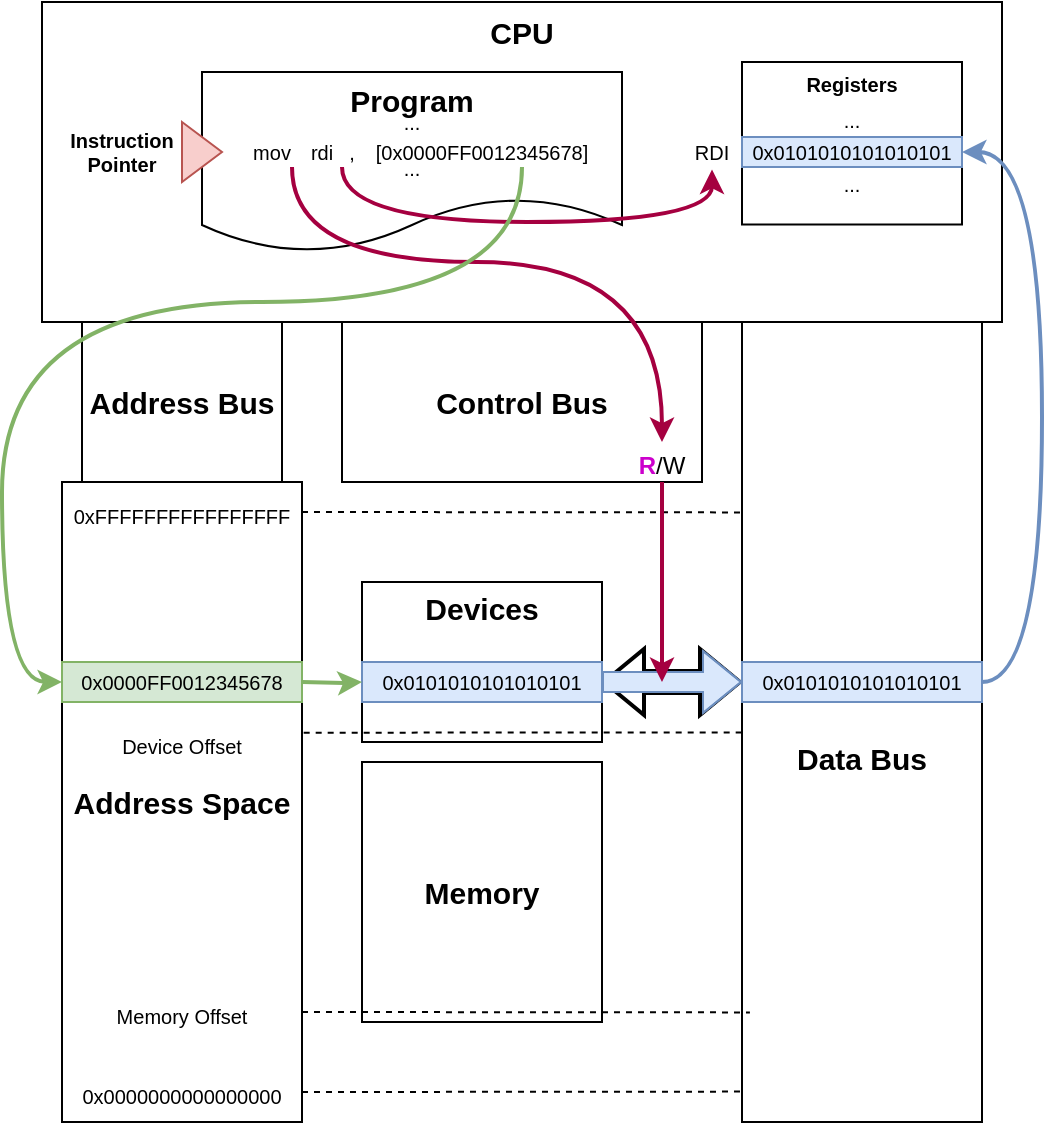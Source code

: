 <mxfile version="20.2.5" type="github" pages="2">
  <diagram id="SUQzB8CY0PMMggJ1cQwr" name="MMIO">
    <mxGraphModel dx="1422" dy="793" grid="1" gridSize="10" guides="1" tooltips="1" connect="1" arrows="1" fold="1" page="1" pageScale="1" pageWidth="600" pageHeight="600" math="0" shadow="0">
      <root>
        <mxCell id="0" />
        <mxCell id="1" parent="0" />
        <mxCell id="ehpHeKncarSCcUuaF5w1-1" value="&lt;div&gt;&lt;font style=&quot;font-size: 15px;&quot;&gt;CPU&lt;br&gt;&lt;/font&gt;&lt;/div&gt;&lt;div&gt;&lt;br&gt;&lt;/div&gt;&lt;div&gt;&lt;br&gt;&lt;/div&gt;&lt;div&gt;&lt;br&gt;&lt;/div&gt;&lt;div&gt;&lt;br&gt;&lt;/div&gt;&lt;div&gt;&lt;br&gt;&lt;font style=&quot;font-size: 15px;&quot;&gt;&lt;/font&gt;&lt;/div&gt;&lt;div&gt;&lt;br&gt;&lt;/div&gt;&lt;div&gt;&lt;br&gt;&lt;/div&gt;&lt;div&gt;&lt;br&gt;&lt;/div&gt;&lt;div&gt;&lt;br&gt;&lt;/div&gt;" style="rounded=0;whiteSpace=wrap;html=1;fontStyle=1" vertex="1" parent="1">
          <mxGeometry x="60" y="20" width="480" height="160" as="geometry" />
        </mxCell>
        <mxCell id="ehpHeKncarSCcUuaF5w1-2" value="&lt;b&gt;Address Space&lt;/b&gt;" style="rounded=0;whiteSpace=wrap;html=1;fontSize=15;" vertex="1" parent="1">
          <mxGeometry x="70" y="260" width="120" height="320" as="geometry" />
        </mxCell>
        <mxCell id="ehpHeKncarSCcUuaF5w1-3" value="&lt;b&gt;Memory&lt;/b&gt;" style="rounded=0;whiteSpace=wrap;html=1;fontSize=15;" vertex="1" parent="1">
          <mxGeometry x="220" y="400" width="120" height="130" as="geometry" />
        </mxCell>
        <mxCell id="ehpHeKncarSCcUuaF5w1-56" style="edgeStyle=orthogonalEdgeStyle;rounded=0;orthogonalLoop=1;jettySize=auto;html=1;entryX=1;entryY=0.5;entryDx=0;entryDy=0;fontSize=10;fontColor=#3399FF;strokeWidth=2;fillColor=#dae8fc;strokeColor=#6c8ebf;curved=1;exitX=1;exitY=0.5;exitDx=0;exitDy=0;" edge="1" parent="1" source="ehpHeKncarSCcUuaF5w1-61" target="ehpHeKncarSCcUuaF5w1-47">
          <mxGeometry relative="1" as="geometry">
            <Array as="points">
              <mxPoint x="560" y="360" />
              <mxPoint x="560" y="95" />
            </Array>
          </mxGeometry>
        </mxCell>
        <mxCell id="ehpHeKncarSCcUuaF5w1-5" value="&lt;div&gt;&lt;br&gt;&lt;/div&gt;&lt;div&gt;&lt;br&gt;&lt;/div&gt;&lt;div&gt;&lt;b&gt;Data Bus&lt;br&gt;&lt;/b&gt;&lt;/div&gt;" style="rounded=0;whiteSpace=wrap;html=1;fontSize=15;" vertex="1" parent="1">
          <mxGeometry x="410" y="180" width="120" height="400" as="geometry" />
        </mxCell>
        <mxCell id="ehpHeKncarSCcUuaF5w1-6" value="&lt;b&gt;Address Bus&lt;/b&gt;" style="rounded=0;whiteSpace=wrap;html=1;fontSize=15;" vertex="1" parent="1">
          <mxGeometry x="80" y="180" width="100" height="80" as="geometry" />
        </mxCell>
        <mxCell id="ehpHeKncarSCcUuaF5w1-7" value="&lt;div&gt;&lt;b&gt;Devices&lt;br&gt;&lt;/b&gt;&lt;/div&gt;&lt;div&gt;&lt;br&gt;&lt;b&gt;&lt;/b&gt;&lt;/div&gt;&lt;div&gt;&lt;br&gt;&lt;/div&gt;&lt;div&gt;&lt;br&gt;&lt;/div&gt;" style="rounded=0;whiteSpace=wrap;html=1;fontSize=15;" vertex="1" parent="1">
          <mxGeometry x="220" y="310" width="120" height="80" as="geometry" />
        </mxCell>
        <mxCell id="ehpHeKncarSCcUuaF5w1-9" value="&lt;font style=&quot;font-size: 10px;&quot;&gt;0x0000000000000000&lt;/font&gt;" style="text;html=1;strokeColor=none;fillColor=none;align=center;verticalAlign=middle;whiteSpace=wrap;rounded=0;fontSize=15;" vertex="1" parent="1">
          <mxGeometry x="70" y="550" width="120" height="30" as="geometry" />
        </mxCell>
        <mxCell id="ehpHeKncarSCcUuaF5w1-11" value="&lt;font style=&quot;font-size: 10px;&quot;&gt;0xFFFFFFFFFFFFFFFF&lt;/font&gt;" style="text;html=1;strokeColor=none;fillColor=none;align=center;verticalAlign=middle;whiteSpace=wrap;rounded=0;fontSize=15;" vertex="1" parent="1">
          <mxGeometry x="70" y="260" width="120" height="30" as="geometry" />
        </mxCell>
        <mxCell id="ehpHeKncarSCcUuaF5w1-13" value="&lt;font style=&quot;font-size: 10px;&quot;&gt;Memory Offset&lt;/font&gt;" style="text;html=1;strokeColor=none;fillColor=none;align=center;verticalAlign=middle;whiteSpace=wrap;rounded=0;fontSize=15;" vertex="1" parent="1">
          <mxGeometry x="70" y="510" width="120" height="30" as="geometry" />
        </mxCell>
        <mxCell id="ehpHeKncarSCcUuaF5w1-14" value="" style="endArrow=none;dashed=1;html=1;rounded=0;fontSize=10;exitX=1;exitY=0.5;exitDx=0;exitDy=0;entryX=0;entryY=0.238;entryDx=0;entryDy=0;entryPerimeter=0;" edge="1" parent="1" source="ehpHeKncarSCcUuaF5w1-11" target="ehpHeKncarSCcUuaF5w1-5">
          <mxGeometry width="50" height="50" relative="1" as="geometry">
            <mxPoint x="320" y="430" as="sourcePoint" />
            <mxPoint x="370" y="380" as="targetPoint" />
          </mxGeometry>
        </mxCell>
        <mxCell id="ehpHeKncarSCcUuaF5w1-15" value="" style="endArrow=none;dashed=1;html=1;rounded=0;fontSize=10;exitX=1;exitY=0.5;exitDx=0;exitDy=0;entryX=0.011;entryY=0.962;entryDx=0;entryDy=0;entryPerimeter=0;" edge="1" parent="1" source="ehpHeKncarSCcUuaF5w1-9" target="ehpHeKncarSCcUuaF5w1-5">
          <mxGeometry width="50" height="50" relative="1" as="geometry">
            <mxPoint x="320" y="430" as="sourcePoint" />
            <mxPoint x="370" y="380" as="targetPoint" />
          </mxGeometry>
        </mxCell>
        <mxCell id="ehpHeKncarSCcUuaF5w1-16" value="" style="endArrow=none;dashed=1;html=1;rounded=0;fontSize=10;exitX=1;exitY=0.5;exitDx=0;exitDy=0;entryX=0.033;entryY=0.863;entryDx=0;entryDy=0;entryPerimeter=0;" edge="1" parent="1" source="ehpHeKncarSCcUuaF5w1-13" target="ehpHeKncarSCcUuaF5w1-5">
          <mxGeometry width="50" height="50" relative="1" as="geometry">
            <mxPoint x="320" y="430" as="sourcePoint" />
            <mxPoint x="370" y="380" as="targetPoint" />
          </mxGeometry>
        </mxCell>
        <mxCell id="ehpHeKncarSCcUuaF5w1-17" value="&lt;font style=&quot;font-size: 10px;&quot;&gt;Device Offset&lt;/font&gt;" style="text;html=1;strokeColor=none;fillColor=none;align=center;verticalAlign=middle;whiteSpace=wrap;rounded=0;fontSize=15;" vertex="1" parent="1">
          <mxGeometry x="70" y="375" width="120" height="30" as="geometry" />
        </mxCell>
        <mxCell id="ehpHeKncarSCcUuaF5w1-18" value="" style="endArrow=none;dashed=1;html=1;rounded=0;fontSize=10;exitX=1.007;exitY=0.345;exitDx=0;exitDy=0;exitPerimeter=0;entryX=-0.003;entryY=0.513;entryDx=0;entryDy=0;entryPerimeter=0;" edge="1" parent="1" source="ehpHeKncarSCcUuaF5w1-17" target="ehpHeKncarSCcUuaF5w1-5">
          <mxGeometry width="50" height="50" relative="1" as="geometry">
            <mxPoint x="190" y="535" as="sourcePoint" />
            <mxPoint x="421.32" y="535.2" as="targetPoint" />
          </mxGeometry>
        </mxCell>
        <mxCell id="ehpHeKncarSCcUuaF5w1-21" value="&lt;font style=&quot;font-size: 15px;&quot;&gt;&lt;b&gt;Control Bus&lt;/b&gt;&lt;/font&gt;" style="rounded=0;whiteSpace=wrap;html=1;fontSize=10;" vertex="1" parent="1">
          <mxGeometry x="210" y="180" width="180" height="80" as="geometry" />
        </mxCell>
        <mxCell id="ehpHeKncarSCcUuaF5w1-24" value="" style="shape=flexArrow;endArrow=classic;startArrow=classic;html=1;rounded=0;fontSize=15;exitX=1;exitY=0.5;exitDx=0;exitDy=0;strokeWidth=2;" edge="1" parent="1" source="ehpHeKncarSCcUuaF5w1-27">
          <mxGeometry width="100" height="100" relative="1" as="geometry">
            <mxPoint x="340" y="410" as="sourcePoint" />
            <mxPoint x="410" y="360" as="targetPoint" />
          </mxGeometry>
        </mxCell>
        <mxCell id="ehpHeKncarSCcUuaF5w1-25" value="&lt;font style=&quot;font-size: 12px;&quot;&gt;&lt;font color=&quot;#CC00CC&quot;&gt;&lt;b&gt;R&lt;/b&gt;&lt;/font&gt;/W&lt;/font&gt;" style="text;html=1;strokeColor=none;fillColor=none;align=center;verticalAlign=middle;whiteSpace=wrap;rounded=0;fontSize=15;" vertex="1" parent="1">
          <mxGeometry x="350" y="240" width="40" height="20" as="geometry" />
        </mxCell>
        <mxCell id="ehpHeKncarSCcUuaF5w1-36" style="edgeStyle=orthogonalEdgeStyle;rounded=0;orthogonalLoop=1;jettySize=auto;html=1;fontSize=10;shape=flexArrow;fillColor=#dae8fc;strokeColor=#6c8ebf;" edge="1" parent="1" source="ehpHeKncarSCcUuaF5w1-27">
          <mxGeometry relative="1" as="geometry">
            <mxPoint x="410" y="360" as="targetPoint" />
          </mxGeometry>
        </mxCell>
        <mxCell id="ehpHeKncarSCcUuaF5w1-27" value="&lt;font style=&quot;font-size: 10px;&quot;&gt;0x0101010101010101&lt;/font&gt;" style="rounded=0;whiteSpace=wrap;html=1;fontSize=12;fillColor=#dae8fc;strokeColor=#6c8ebf;" vertex="1" parent="1">
          <mxGeometry x="220" y="350" width="120" height="20" as="geometry" />
        </mxCell>
        <mxCell id="ehpHeKncarSCcUuaF5w1-28" value="&lt;font style=&quot;font-size: 10px;&quot;&gt;0x0000FF0012345678&lt;/font&gt;" style="rounded=0;whiteSpace=wrap;html=1;fontSize=12;fillColor=#d5e8d4;strokeColor=#82b366;" vertex="1" parent="1">
          <mxGeometry x="70" y="350" width="120" height="20" as="geometry" />
        </mxCell>
        <mxCell id="ehpHeKncarSCcUuaF5w1-55" value="" style="edgeStyle=orthogonalEdgeStyle;rounded=0;orthogonalLoop=1;jettySize=auto;html=1;fontSize=10;fontColor=#0000FF;strokeWidth=2;fillColor=#d5e8d4;strokeColor=#82b366;" edge="1" parent="1" target="ehpHeKncarSCcUuaF5w1-27">
          <mxGeometry relative="1" as="geometry">
            <mxPoint x="190" y="360" as="sourcePoint" />
          </mxGeometry>
        </mxCell>
        <mxCell id="ehpHeKncarSCcUuaF5w1-32" value="&lt;div&gt;&lt;b&gt;Program&lt;/b&gt;&lt;/div&gt;&lt;br&gt;&lt;div&gt;&lt;br&gt;&lt;/div&gt;" style="shape=document;whiteSpace=wrap;html=1;boundedLbl=1;fontSize=15;" vertex="1" parent="1">
          <mxGeometry x="140" y="55" width="210" height="90" as="geometry" />
        </mxCell>
        <mxCell id="ehpHeKncarSCcUuaF5w1-34" value="" style="triangle;whiteSpace=wrap;html=1;fontSize=10;fillColor=#f8cecc;strokeColor=#b85450;" vertex="1" parent="1">
          <mxGeometry x="130" y="80" width="20" height="30" as="geometry" />
        </mxCell>
        <mxCell id="ehpHeKncarSCcUuaF5w1-35" value="&lt;b&gt;Instruction Pointer&lt;/b&gt;" style="text;html=1;strokeColor=none;fillColor=none;align=center;verticalAlign=middle;whiteSpace=wrap;rounded=0;fontSize=10;" vertex="1" parent="1">
          <mxGeometry x="70" y="80" width="60" height="30" as="geometry" />
        </mxCell>
        <mxCell id="ehpHeKncarSCcUuaF5w1-26" style="edgeStyle=orthogonalEdgeStyle;rounded=0;orthogonalLoop=1;jettySize=auto;html=1;fontSize=12;fillColor=#d80073;strokeColor=#A50040;strokeWidth=2;" edge="1" parent="1" source="ehpHeKncarSCcUuaF5w1-25">
          <mxGeometry relative="1" as="geometry">
            <mxPoint x="370" y="360" as="targetPoint" />
            <Array as="points">
              <mxPoint x="370" y="310" />
              <mxPoint x="370" y="310" />
            </Array>
          </mxGeometry>
        </mxCell>
        <mxCell id="ehpHeKncarSCcUuaF5w1-57" style="edgeStyle=orthogonalEdgeStyle;rounded=0;orthogonalLoop=1;jettySize=auto;html=1;entryX=0.5;entryY=0;entryDx=0;entryDy=0;fontSize=10;fontColor=#FF33FF;strokeWidth=2;curved=1;fillColor=#d80073;strokeColor=#A50040;" edge="1" parent="1" source="ehpHeKncarSCcUuaF5w1-39" target="ehpHeKncarSCcUuaF5w1-25">
          <mxGeometry relative="1" as="geometry">
            <Array as="points">
              <mxPoint x="185" y="150" />
              <mxPoint x="370" y="150" />
            </Array>
          </mxGeometry>
        </mxCell>
        <mxCell id="ehpHeKncarSCcUuaF5w1-39" value="mov" style="text;html=1;strokeColor=none;fillColor=none;align=center;verticalAlign=middle;whiteSpace=wrap;rounded=0;fontSize=10;" vertex="1" parent="1">
          <mxGeometry x="160" y="87.5" width="30" height="15" as="geometry" />
        </mxCell>
        <mxCell id="ehpHeKncarSCcUuaF5w1-60" style="edgeStyle=orthogonalEdgeStyle;curved=1;rounded=0;orthogonalLoop=1;jettySize=auto;html=1;fontSize=10;fontColor=#CC00CC;strokeWidth=2;fillColor=#d80073;strokeColor=#A50040;" edge="1" parent="1" source="ehpHeKncarSCcUuaF5w1-40" target="ehpHeKncarSCcUuaF5w1-50">
          <mxGeometry relative="1" as="geometry">
            <Array as="points">
              <mxPoint x="210" y="130" />
              <mxPoint x="395" y="130" />
            </Array>
          </mxGeometry>
        </mxCell>
        <mxCell id="ehpHeKncarSCcUuaF5w1-40" value="rdi" style="text;html=1;strokeColor=none;fillColor=none;align=center;verticalAlign=middle;whiteSpace=wrap;rounded=0;fontSize=10;" vertex="1" parent="1">
          <mxGeometry x="190" y="87.5" width="20" height="15" as="geometry" />
        </mxCell>
        <mxCell id="ehpHeKncarSCcUuaF5w1-41" value="[0x0000FF0012345678]" style="text;html=1;strokeColor=none;fillColor=none;align=center;verticalAlign=middle;whiteSpace=wrap;rounded=0;fontSize=10;" vertex="1" parent="1">
          <mxGeometry x="230" y="87.5" width="100" height="15" as="geometry" />
        </mxCell>
        <mxCell id="ehpHeKncarSCcUuaF5w1-42" value="," style="text;html=1;strokeColor=none;fillColor=none;align=center;verticalAlign=middle;whiteSpace=wrap;rounded=0;fontSize=10;" vertex="1" parent="1">
          <mxGeometry x="210" y="87.5" width="10" height="15" as="geometry" />
        </mxCell>
        <mxCell id="ehpHeKncarSCcUuaF5w1-44" value="..." style="text;html=1;strokeColor=none;fillColor=none;align=center;verticalAlign=middle;whiteSpace=wrap;rounded=0;fontSize=10;" vertex="1" parent="1">
          <mxGeometry x="140" y="72.5" width="210" height="15" as="geometry" />
        </mxCell>
        <mxCell id="ehpHeKncarSCcUuaF5w1-45" value="..." style="text;html=1;strokeColor=none;fillColor=none;align=center;verticalAlign=middle;whiteSpace=wrap;rounded=0;fontSize=10;" vertex="1" parent="1">
          <mxGeometry x="140" y="95" width="210" height="15" as="geometry" />
        </mxCell>
        <mxCell id="ehpHeKncarSCcUuaF5w1-49" value="&lt;div&gt;&lt;b&gt;Registers&lt;/b&gt;&lt;/div&gt;&lt;div&gt;&lt;b&gt;&lt;br&gt;&lt;/b&gt;&lt;/div&gt;&lt;div&gt;&lt;b&gt;&lt;br&gt;&lt;/b&gt;&lt;/div&gt;&lt;div&gt;&lt;b&gt;&lt;br&gt;&lt;/b&gt;&lt;/div&gt;&lt;div&gt;&lt;b&gt;&lt;br&gt;&lt;/b&gt;&lt;/div&gt;&lt;div&gt;&lt;b&gt;&lt;br&gt;&lt;/b&gt;&lt;/div&gt;" style="rounded=0;whiteSpace=wrap;html=1;fontSize=10;" vertex="1" parent="1">
          <mxGeometry x="410" y="50" width="110" height="81.25" as="geometry" />
        </mxCell>
        <mxCell id="ehpHeKncarSCcUuaF5w1-47" value="0x0101010101010101" style="rounded=0;whiteSpace=wrap;html=1;fontSize=10;fillColor=#dae8fc;strokeColor=#6c8ebf;" vertex="1" parent="1">
          <mxGeometry x="410" y="87.5" width="110" height="15" as="geometry" />
        </mxCell>
        <mxCell id="ehpHeKncarSCcUuaF5w1-50" value="RDI" style="text;html=1;strokeColor=none;fillColor=none;align=center;verticalAlign=middle;whiteSpace=wrap;rounded=0;fontSize=10;" vertex="1" parent="1">
          <mxGeometry x="380" y="86.25" width="30" height="17.5" as="geometry" />
        </mxCell>
        <mxCell id="ehpHeKncarSCcUuaF5w1-51" value="..." style="text;html=1;strokeColor=none;fillColor=none;align=center;verticalAlign=middle;whiteSpace=wrap;rounded=0;fontSize=10;" vertex="1" parent="1">
          <mxGeometry x="435" y="71.25" width="60" height="15" as="geometry" />
        </mxCell>
        <mxCell id="ehpHeKncarSCcUuaF5w1-52" value="..." style="text;html=1;strokeColor=none;fillColor=none;align=center;verticalAlign=middle;whiteSpace=wrap;rounded=0;fontSize=10;" vertex="1" parent="1">
          <mxGeometry x="435" y="103.75" width="60" height="15" as="geometry" />
        </mxCell>
        <mxCell id="ehpHeKncarSCcUuaF5w1-53" style="edgeStyle=orthogonalEdgeStyle;rounded=0;orthogonalLoop=1;jettySize=auto;html=1;entryX=0.5;entryY=0.167;entryDx=0;entryDy=0;entryPerimeter=0;fontSize=10;fontColor=#0000FF;strokeWidth=2;strokeColor=none;" edge="1" parent="1">
          <mxGeometry relative="1" as="geometry">
            <mxPoint x="130.034" y="180.0" as="sourcePoint" />
            <mxPoint x="130" y="350.01" as="targetPoint" />
            <Array as="points">
              <mxPoint x="130" y="220" />
              <mxPoint x="130" y="220" />
            </Array>
          </mxGeometry>
        </mxCell>
        <mxCell id="ehpHeKncarSCcUuaF5w1-61" value="&lt;font style=&quot;font-size: 10px;&quot;&gt;0x0101010101010101&lt;/font&gt;" style="rounded=0;whiteSpace=wrap;html=1;fontSize=12;fillColor=#dae8fc;strokeColor=#6c8ebf;" vertex="1" parent="1">
          <mxGeometry x="410" y="350" width="120" height="20" as="geometry" />
        </mxCell>
        <mxCell id="ehpHeKncarSCcUuaF5w1-54" style="edgeStyle=orthogonalEdgeStyle;rounded=0;orthogonalLoop=1;jettySize=auto;html=1;entryX=0;entryY=0.5;entryDx=0;entryDy=0;fontSize=10;fontColor=#0000FF;strokeWidth=2;fillColor=#d5e8d4;strokeColor=#82b366;curved=1;" edge="1" parent="1" source="ehpHeKncarSCcUuaF5w1-41" target="ehpHeKncarSCcUuaF5w1-28">
          <mxGeometry relative="1" as="geometry">
            <mxPoint x="60" y="170.0" as="sourcePoint" />
            <mxPoint x="60" y="360" as="targetPoint" />
            <Array as="points">
              <mxPoint x="300" y="170" />
              <mxPoint x="40" y="170" />
              <mxPoint x="40" y="360" />
            </Array>
          </mxGeometry>
        </mxCell>
      </root>
    </mxGraphModel>
  </diagram>
  <diagram name="PMIO" id="zy8nUeTWPA0E_HoPAa6q">
    <mxGraphModel dx="981" dy="547" grid="1" gridSize="10" guides="1" tooltips="1" connect="1" arrows="1" fold="1" page="1" pageScale="1" pageWidth="700" pageHeight="500" math="0" shadow="0">
      <root>
        <mxCell id="5IfpIZmdkDqXh_LLl3Tm-0" />
        <mxCell id="5IfpIZmdkDqXh_LLl3Tm-1" parent="5IfpIZmdkDqXh_LLl3Tm-0" />
        <mxCell id="LzWwSItRK4P4yQTwiIUG-2" value="" style="rounded=0;whiteSpace=wrap;html=1;fontSize=10;" vertex="1" parent="5IfpIZmdkDqXh_LLl3Tm-1">
          <mxGeometry x="360" y="250" width="100" height="220" as="geometry" />
        </mxCell>
        <mxCell id="LzWwSItRK4P4yQTwiIUG-1" value="" style="rounded=0;whiteSpace=wrap;html=1;fontSize=10;" vertex="1" parent="5IfpIZmdkDqXh_LLl3Tm-1">
          <mxGeometry x="220" y="250" width="100" height="220" as="geometry" />
        </mxCell>
        <mxCell id="5IfpIZmdkDqXh_LLl3Tm-2" value="&lt;div&gt;&lt;font style=&quot;font-size: 15px;&quot;&gt;CPU&lt;br&gt;&lt;/font&gt;&lt;/div&gt;&lt;div&gt;&lt;br&gt;&lt;/div&gt;&lt;div&gt;&lt;br&gt;&lt;/div&gt;&lt;div&gt;&lt;br&gt;&lt;/div&gt;&lt;div&gt;&lt;br&gt;&lt;/div&gt;&lt;div&gt;&lt;br&gt;&lt;font style=&quot;font-size: 15px;&quot;&gt;&lt;/font&gt;&lt;/div&gt;&lt;div&gt;&lt;br&gt;&lt;/div&gt;&lt;div&gt;&lt;br&gt;&lt;/div&gt;&lt;div&gt;&lt;br&gt;&lt;/div&gt;&lt;div&gt;&lt;br&gt;&lt;/div&gt;" style="rounded=0;whiteSpace=wrap;html=1;fontStyle=1" vertex="1" parent="5IfpIZmdkDqXh_LLl3Tm-1">
          <mxGeometry x="50" y="10" width="620" height="160" as="geometry" />
        </mxCell>
        <mxCell id="5IfpIZmdkDqXh_LLl3Tm-3" value="&lt;div&gt;&lt;b&gt;Address Space&lt;br&gt;&lt;/b&gt;&lt;/div&gt;&lt;div&gt;&lt;br&gt;&lt;/div&gt;&lt;div&gt;&lt;br&gt;&lt;/div&gt;&lt;div&gt;&lt;br&gt;&lt;/div&gt;&lt;div&gt;&lt;br&gt;&lt;/div&gt;&lt;div&gt;&lt;br&gt;&lt;/div&gt;&lt;div&gt;&lt;br&gt;&lt;b&gt;&lt;/b&gt;&lt;/div&gt;" style="rounded=0;whiteSpace=wrap;html=1;fontSize=15;" vertex="1" parent="5IfpIZmdkDqXh_LLl3Tm-1">
          <mxGeometry x="60" y="250" width="120" height="240" as="geometry" />
        </mxCell>
        <mxCell id="5IfpIZmdkDqXh_LLl3Tm-4" value="&lt;div&gt;&lt;b&gt;Memory&lt;/b&gt;&lt;/div&gt;&lt;div&gt;&lt;br&gt;&lt;/div&gt;&lt;div&gt;&lt;br&gt;&lt;/div&gt;&lt;div&gt;&lt;br&gt;&lt;/div&gt;" style="rounded=0;whiteSpace=wrap;html=1;fontSize=15;" vertex="1" parent="5IfpIZmdkDqXh_LLl3Tm-1">
          <mxGeometry x="210" y="280" width="120" height="130" as="geometry" />
        </mxCell>
        <mxCell id="5IfpIZmdkDqXh_LLl3Tm-5" style="edgeStyle=orthogonalEdgeStyle;rounded=0;orthogonalLoop=1;jettySize=auto;html=1;entryX=1;entryY=0.5;entryDx=0;entryDy=0;fontSize=10;fontColor=#3399FF;strokeWidth=2;fillColor=#dae8fc;strokeColor=#6c8ebf;curved=1;exitX=1;exitY=0.5;exitDx=0;exitDy=0;" edge="1" parent="5IfpIZmdkDqXh_LLl3Tm-1" source="5IfpIZmdkDqXh_LLl3Tm-42" target="5IfpIZmdkDqXh_LLl3Tm-37">
          <mxGeometry relative="1" as="geometry">
            <Array as="points">
              <mxPoint x="680" y="350" />
              <mxPoint x="680" y="89" />
              <mxPoint x="650" y="89" />
            </Array>
          </mxGeometry>
        </mxCell>
        <mxCell id="5IfpIZmdkDqXh_LLl3Tm-6" value="&lt;div&gt;&lt;br&gt;&lt;/div&gt;&lt;div&gt;&lt;br&gt;&lt;/div&gt;&lt;div&gt;&lt;b&gt;Data Bus&lt;br&gt;&lt;/b&gt;&lt;/div&gt;&lt;div&gt;&lt;br&gt;&lt;/div&gt;&lt;div&gt;&lt;br&gt;&lt;/div&gt;&lt;div&gt;&lt;br&gt;&lt;/div&gt;&lt;div&gt;&lt;br&gt;&lt;/div&gt;&lt;div&gt;&lt;br&gt;&lt;/div&gt;" style="rounded=0;whiteSpace=wrap;html=1;fontSize=15;" vertex="1" parent="5IfpIZmdkDqXh_LLl3Tm-1">
          <mxGeometry x="540" y="170" width="120" height="320" as="geometry" />
        </mxCell>
        <mxCell id="5IfpIZmdkDqXh_LLl3Tm-7" value="&lt;b&gt;Address Bus&lt;/b&gt;" style="rounded=0;whiteSpace=wrap;html=1;fontSize=15;" vertex="1" parent="5IfpIZmdkDqXh_LLl3Tm-1">
          <mxGeometry x="70" y="170" width="100" height="80" as="geometry" />
        </mxCell>
        <mxCell id="5IfpIZmdkDqXh_LLl3Tm-8" value="&lt;div&gt;&lt;b&gt;Devices&lt;br&gt;&lt;/b&gt;&lt;/div&gt;&lt;div&gt;&lt;br&gt;&lt;/div&gt;&lt;div&gt;&lt;br&gt;&lt;b&gt;&lt;/b&gt;&lt;/div&gt;&lt;div&gt;&lt;br&gt;&lt;/div&gt;" style="rounded=0;whiteSpace=wrap;html=1;fontSize=15;" vertex="1" parent="5IfpIZmdkDqXh_LLl3Tm-1">
          <mxGeometry x="350" y="300" width="120" height="80" as="geometry" />
        </mxCell>
        <mxCell id="5IfpIZmdkDqXh_LLl3Tm-9" value="&lt;font style=&quot;font-size: 10px;&quot;&gt;0x0000000000000000&lt;/font&gt;" style="text;html=1;strokeColor=none;fillColor=none;align=center;verticalAlign=middle;whiteSpace=wrap;rounded=0;fontSize=15;" vertex="1" parent="5IfpIZmdkDqXh_LLl3Tm-1">
          <mxGeometry x="60" y="460" width="120" height="30" as="geometry" />
        </mxCell>
        <mxCell id="5IfpIZmdkDqXh_LLl3Tm-10" value="&lt;font style=&quot;font-size: 10px;&quot;&gt;0xFFFFFFFFFFFFFFFF&lt;/font&gt;" style="text;html=1;strokeColor=none;fillColor=none;align=center;verticalAlign=middle;whiteSpace=wrap;rounded=0;fontSize=15;" vertex="1" parent="5IfpIZmdkDqXh_LLl3Tm-1">
          <mxGeometry x="60" y="250" width="120" height="30" as="geometry" />
        </mxCell>
        <mxCell id="5IfpIZmdkDqXh_LLl3Tm-11" value="&lt;font style=&quot;font-size: 10px;&quot;&gt;Memory Offset&lt;/font&gt;" style="text;html=1;strokeColor=none;fillColor=none;align=center;verticalAlign=middle;whiteSpace=wrap;rounded=0;fontSize=15;" vertex="1" parent="5IfpIZmdkDqXh_LLl3Tm-1">
          <mxGeometry x="60" y="390" width="120" height="30" as="geometry" />
        </mxCell>
        <mxCell id="5IfpIZmdkDqXh_LLl3Tm-12" value="" style="endArrow=none;dashed=1;html=1;rounded=0;fontSize=10;exitX=1;exitY=0.5;exitDx=0;exitDy=0;entryX=-0.017;entryY=0.296;entryDx=0;entryDy=0;entryPerimeter=0;" edge="1" parent="5IfpIZmdkDqXh_LLl3Tm-1" source="5IfpIZmdkDqXh_LLl3Tm-10" target="5IfpIZmdkDqXh_LLl3Tm-6">
          <mxGeometry width="50" height="50" relative="1" as="geometry">
            <mxPoint x="310" y="420" as="sourcePoint" />
            <mxPoint x="360" y="370" as="targetPoint" />
          </mxGeometry>
        </mxCell>
        <mxCell id="5IfpIZmdkDqXh_LLl3Tm-13" value="" style="endArrow=none;dashed=1;html=1;rounded=0;fontSize=10;exitX=1;exitY=0.5;exitDx=0;exitDy=0;entryX=-0.003;entryY=0.95;entryDx=0;entryDy=0;entryPerimeter=0;" edge="1" parent="5IfpIZmdkDqXh_LLl3Tm-1" source="5IfpIZmdkDqXh_LLl3Tm-9" target="5IfpIZmdkDqXh_LLl3Tm-6">
          <mxGeometry width="50" height="50" relative="1" as="geometry">
            <mxPoint x="310" y="420" as="sourcePoint" />
            <mxPoint x="360" y="370" as="targetPoint" />
          </mxGeometry>
        </mxCell>
        <mxCell id="5IfpIZmdkDqXh_LLl3Tm-14" value="" style="endArrow=none;dashed=1;html=1;rounded=0;fontSize=10;exitX=1;exitY=0.5;exitDx=0;exitDy=0;" edge="1" parent="5IfpIZmdkDqXh_LLl3Tm-1" source="5IfpIZmdkDqXh_LLl3Tm-11">
          <mxGeometry width="50" height="50" relative="1" as="geometry">
            <mxPoint x="310" y="420" as="sourcePoint" />
            <mxPoint x="540" y="405" as="targetPoint" />
          </mxGeometry>
        </mxCell>
        <mxCell id="5IfpIZmdkDqXh_LLl3Tm-15" value="&lt;font style=&quot;font-size: 10px;&quot;&gt;Device Offset&lt;/font&gt;" style="text;html=1;strokeColor=none;fillColor=none;align=center;verticalAlign=middle;whiteSpace=wrap;rounded=0;fontSize=15;" vertex="1" parent="5IfpIZmdkDqXh_LLl3Tm-1">
          <mxGeometry x="60" y="365" width="120" height="30" as="geometry" />
        </mxCell>
        <mxCell id="5IfpIZmdkDqXh_LLl3Tm-16" value="" style="endArrow=none;dashed=1;html=1;rounded=0;fontSize=10;exitX=1.007;exitY=0.345;exitDx=0;exitDy=0;exitPerimeter=0;entryX=0;entryY=0.642;entryDx=0;entryDy=0;entryPerimeter=0;" edge="1" parent="5IfpIZmdkDqXh_LLl3Tm-1" source="5IfpIZmdkDqXh_LLl3Tm-15" target="5IfpIZmdkDqXh_LLl3Tm-6">
          <mxGeometry width="50" height="50" relative="1" as="geometry">
            <mxPoint x="180" y="525" as="sourcePoint" />
            <mxPoint x="530" y="375" as="targetPoint" />
          </mxGeometry>
        </mxCell>
        <mxCell id="5IfpIZmdkDqXh_LLl3Tm-17" value="&lt;font style=&quot;font-size: 15px;&quot;&gt;&lt;b&gt;Control Bus&lt;/b&gt;&lt;/font&gt;" style="rounded=0;whiteSpace=wrap;html=1;fontSize=10;" vertex="1" parent="5IfpIZmdkDqXh_LLl3Tm-1">
          <mxGeometry x="200" y="170" width="320" height="80" as="geometry" />
        </mxCell>
        <mxCell id="5IfpIZmdkDqXh_LLl3Tm-18" value="" style="shape=flexArrow;endArrow=classic;startArrow=classic;html=1;rounded=0;fontSize=15;exitX=1;exitY=0.5;exitDx=0;exitDy=0;strokeWidth=2;" edge="1" parent="5IfpIZmdkDqXh_LLl3Tm-1" source="5IfpIZmdkDqXh_LLl3Tm-21">
          <mxGeometry width="100" height="100" relative="1" as="geometry">
            <mxPoint x="470" y="400" as="sourcePoint" />
            <mxPoint x="540" y="350" as="targetPoint" />
          </mxGeometry>
        </mxCell>
        <mxCell id="5IfpIZmdkDqXh_LLl3Tm-19" value="&lt;font style=&quot;font-size: 12px;&quot;&gt;R/&lt;b&gt;&lt;font color=&quot;#CC00CC&quot;&gt;W&lt;/font&gt;&lt;/b&gt;&lt;/font&gt;" style="text;html=1;strokeColor=none;fillColor=none;align=center;verticalAlign=middle;whiteSpace=wrap;rounded=0;fontSize=15;" vertex="1" parent="5IfpIZmdkDqXh_LLl3Tm-1">
          <mxGeometry x="480" y="230" width="40" height="20" as="geometry" />
        </mxCell>
        <mxCell id="5IfpIZmdkDqXh_LLl3Tm-20" style="edgeStyle=orthogonalEdgeStyle;rounded=0;orthogonalLoop=1;jettySize=auto;html=1;fontSize=10;shape=flexArrow;fillColor=#dae8fc;strokeColor=#6c8ebf;endArrow=none;endFill=0;startArrow=block;" edge="1" parent="5IfpIZmdkDqXh_LLl3Tm-1" source="5IfpIZmdkDqXh_LLl3Tm-21">
          <mxGeometry relative="1" as="geometry">
            <mxPoint x="540" y="350" as="targetPoint" />
          </mxGeometry>
        </mxCell>
        <mxCell id="5IfpIZmdkDqXh_LLl3Tm-21" value="&lt;font style=&quot;font-size: 10px;&quot;&gt;0x0101010101010101&lt;/font&gt;" style="rounded=0;whiteSpace=wrap;html=1;fontSize=12;fillColor=#dae8fc;strokeColor=#6c8ebf;" vertex="1" parent="5IfpIZmdkDqXh_LLl3Tm-1">
          <mxGeometry x="350" y="340" width="120" height="20" as="geometry" />
        </mxCell>
        <mxCell id="5IfpIZmdkDqXh_LLl3Tm-22" value="&lt;font style=&quot;font-size: 10px;&quot;&gt;0x0000FF0012345678&lt;/font&gt;" style="rounded=0;whiteSpace=wrap;html=1;fontSize=12;fillColor=#d5e8d4;strokeColor=#82b366;" vertex="1" parent="5IfpIZmdkDqXh_LLl3Tm-1">
          <mxGeometry x="60" y="340" width="120" height="20" as="geometry" />
        </mxCell>
        <mxCell id="5IfpIZmdkDqXh_LLl3Tm-23" value="" style="edgeStyle=orthogonalEdgeStyle;rounded=0;orthogonalLoop=1;jettySize=auto;html=1;fontSize=10;fontColor=#0000FF;strokeWidth=2;fillColor=#d5e8d4;strokeColor=#82b366;" edge="1" parent="5IfpIZmdkDqXh_LLl3Tm-1" target="5IfpIZmdkDqXh_LLl3Tm-21">
          <mxGeometry relative="1" as="geometry">
            <mxPoint x="180" y="350" as="sourcePoint" />
          </mxGeometry>
        </mxCell>
        <mxCell id="5IfpIZmdkDqXh_LLl3Tm-24" value="&lt;div&gt;&lt;b&gt;Program&lt;/b&gt;&lt;/div&gt;&lt;br&gt;&lt;div&gt;&lt;br&gt;&lt;/div&gt;" style="shape=document;whiteSpace=wrap;html=1;boundedLbl=1;fontSize=15;" vertex="1" parent="5IfpIZmdkDqXh_LLl3Tm-1">
          <mxGeometry x="130" y="45" width="210" height="90" as="geometry" />
        </mxCell>
        <mxCell id="5IfpIZmdkDqXh_LLl3Tm-25" value="" style="triangle;whiteSpace=wrap;html=1;fontSize=10;fillColor=#f8cecc;strokeColor=#b85450;" vertex="1" parent="5IfpIZmdkDqXh_LLl3Tm-1">
          <mxGeometry x="120" y="70" width="20" height="30" as="geometry" />
        </mxCell>
        <mxCell id="5IfpIZmdkDqXh_LLl3Tm-26" value="&lt;b&gt;Instruction Pointer&lt;/b&gt;" style="text;html=1;strokeColor=none;fillColor=none;align=center;verticalAlign=middle;whiteSpace=wrap;rounded=0;fontSize=10;" vertex="1" parent="5IfpIZmdkDqXh_LLl3Tm-1">
          <mxGeometry x="60" y="70" width="60" height="30" as="geometry" />
        </mxCell>
        <mxCell id="5IfpIZmdkDqXh_LLl3Tm-27" style="edgeStyle=orthogonalEdgeStyle;rounded=0;orthogonalLoop=1;jettySize=auto;html=1;fontSize=12;fillColor=#d80073;strokeColor=#A50040;strokeWidth=2;" edge="1" parent="5IfpIZmdkDqXh_LLl3Tm-1" source="5IfpIZmdkDqXh_LLl3Tm-19">
          <mxGeometry relative="1" as="geometry">
            <mxPoint x="500" y="350" as="targetPoint" />
            <Array as="points">
              <mxPoint x="500" y="320" />
              <mxPoint x="500" y="320" />
            </Array>
          </mxGeometry>
        </mxCell>
        <mxCell id="5IfpIZmdkDqXh_LLl3Tm-28" style="edgeStyle=orthogonalEdgeStyle;rounded=0;orthogonalLoop=1;jettySize=auto;html=1;entryX=0.5;entryY=0;entryDx=0;entryDy=0;fontSize=10;fontColor=#FF33FF;strokeWidth=2;curved=1;fillColor=#d80073;strokeColor=#A50040;" edge="1" parent="5IfpIZmdkDqXh_LLl3Tm-1" source="5IfpIZmdkDqXh_LLl3Tm-29" target="5IfpIZmdkDqXh_LLl3Tm-19">
          <mxGeometry relative="1" as="geometry">
            <Array as="points">
              <mxPoint x="160" y="160" />
              <mxPoint x="500" y="160" />
            </Array>
          </mxGeometry>
        </mxCell>
        <mxCell id="5IfpIZmdkDqXh_LLl3Tm-29" value="mov" style="text;html=1;strokeColor=none;fillColor=none;align=center;verticalAlign=middle;whiteSpace=wrap;rounded=0;fontSize=10;" vertex="1" parent="5IfpIZmdkDqXh_LLl3Tm-1">
          <mxGeometry x="150" y="77.5" width="30" height="15" as="geometry" />
        </mxCell>
        <mxCell id="5IfpIZmdkDqXh_LLl3Tm-30" style="edgeStyle=orthogonalEdgeStyle;curved=1;rounded=0;orthogonalLoop=1;jettySize=auto;html=1;fontSize=10;fontColor=#CC00CC;strokeWidth=2;fillColor=#d80073;strokeColor=#A50040;exitX=0.5;exitY=1;exitDx=0;exitDy=0;" edge="1" parent="5IfpIZmdkDqXh_LLl3Tm-1" source="5IfpIZmdkDqXh_LLl3Tm-31" target="5IfpIZmdkDqXh_LLl3Tm-38">
          <mxGeometry relative="1" as="geometry">
            <Array as="points">
              <mxPoint x="190" y="140" />
              <mxPoint x="525" y="140" />
            </Array>
          </mxGeometry>
        </mxCell>
        <mxCell id="5IfpIZmdkDqXh_LLl3Tm-32" value="[0x0000FF0012345678]" style="text;html=1;strokeColor=none;fillColor=none;align=center;verticalAlign=middle;whiteSpace=wrap;rounded=0;fontSize=10;" vertex="1" parent="5IfpIZmdkDqXh_LLl3Tm-1">
          <mxGeometry x="220" y="77.5" width="100" height="15" as="geometry" />
        </mxCell>
        <mxCell id="5IfpIZmdkDqXh_LLl3Tm-33" value="," style="text;html=1;strokeColor=none;fillColor=none;align=center;verticalAlign=middle;whiteSpace=wrap;rounded=0;fontSize=10;" vertex="1" parent="5IfpIZmdkDqXh_LLl3Tm-1">
          <mxGeometry x="200" y="77.5" width="10" height="15" as="geometry" />
        </mxCell>
        <mxCell id="5IfpIZmdkDqXh_LLl3Tm-34" value="..." style="text;html=1;strokeColor=none;fillColor=none;align=center;verticalAlign=middle;whiteSpace=wrap;rounded=0;fontSize=10;" vertex="1" parent="5IfpIZmdkDqXh_LLl3Tm-1">
          <mxGeometry x="130" y="62.5" width="210" height="15" as="geometry" />
        </mxCell>
        <mxCell id="5IfpIZmdkDqXh_LLl3Tm-35" value="..." style="text;html=1;strokeColor=none;fillColor=none;align=center;verticalAlign=middle;whiteSpace=wrap;rounded=0;fontSize=10;" vertex="1" parent="5IfpIZmdkDqXh_LLl3Tm-1">
          <mxGeometry x="130" y="85" width="210" height="15" as="geometry" />
        </mxCell>
        <mxCell id="5IfpIZmdkDqXh_LLl3Tm-36" value="&lt;div&gt;&lt;b&gt;Registers&lt;/b&gt;&lt;/div&gt;&lt;div&gt;&lt;b&gt;&lt;br&gt;&lt;/b&gt;&lt;/div&gt;&lt;div&gt;&lt;b&gt;&lt;br&gt;&lt;/b&gt;&lt;/div&gt;&lt;div&gt;&lt;b&gt;&lt;br&gt;&lt;/b&gt;&lt;/div&gt;&lt;div&gt;&lt;b&gt;&lt;br&gt;&lt;/b&gt;&lt;/div&gt;&lt;div&gt;&lt;b&gt;&lt;br&gt;&lt;/b&gt;&lt;/div&gt;" style="rounded=0;whiteSpace=wrap;html=1;fontSize=10;" vertex="1" parent="5IfpIZmdkDqXh_LLl3Tm-1">
          <mxGeometry x="540" y="44.38" width="110" height="81.25" as="geometry" />
        </mxCell>
        <mxCell id="5IfpIZmdkDqXh_LLl3Tm-37" value="0x0101010101010101" style="rounded=0;whiteSpace=wrap;html=1;fontSize=10;fillColor=#dae8fc;strokeColor=#6c8ebf;" vertex="1" parent="5IfpIZmdkDqXh_LLl3Tm-1">
          <mxGeometry x="540" y="81.88" width="110" height="15" as="geometry" />
        </mxCell>
        <mxCell id="5IfpIZmdkDqXh_LLl3Tm-38" value="RDI" style="text;html=1;strokeColor=none;fillColor=none;align=center;verticalAlign=middle;whiteSpace=wrap;rounded=0;fontSize=10;" vertex="1" parent="5IfpIZmdkDqXh_LLl3Tm-1">
          <mxGeometry x="510" y="80.63" width="30" height="17.5" as="geometry" />
        </mxCell>
        <mxCell id="5IfpIZmdkDqXh_LLl3Tm-39" value="..." style="text;html=1;strokeColor=none;fillColor=none;align=center;verticalAlign=middle;whiteSpace=wrap;rounded=0;fontSize=10;" vertex="1" parent="5IfpIZmdkDqXh_LLl3Tm-1">
          <mxGeometry x="565" y="65.63" width="60" height="15" as="geometry" />
        </mxCell>
        <mxCell id="5IfpIZmdkDqXh_LLl3Tm-40" value="..." style="text;html=1;strokeColor=none;fillColor=none;align=center;verticalAlign=middle;whiteSpace=wrap;rounded=0;fontSize=10;" vertex="1" parent="5IfpIZmdkDqXh_LLl3Tm-1">
          <mxGeometry x="565" y="98.13" width="60" height="15" as="geometry" />
        </mxCell>
        <mxCell id="5IfpIZmdkDqXh_LLl3Tm-41" style="edgeStyle=orthogonalEdgeStyle;rounded=0;orthogonalLoop=1;jettySize=auto;html=1;entryX=0.5;entryY=0.167;entryDx=0;entryDy=0;entryPerimeter=0;fontSize=10;fontColor=#0000FF;strokeWidth=2;strokeColor=none;" edge="1" parent="5IfpIZmdkDqXh_LLl3Tm-1">
          <mxGeometry relative="1" as="geometry">
            <mxPoint x="120.034" y="170.0" as="sourcePoint" />
            <mxPoint x="120" y="340.01" as="targetPoint" />
            <Array as="points">
              <mxPoint x="120" y="210" />
              <mxPoint x="120" y="210" />
            </Array>
          </mxGeometry>
        </mxCell>
        <mxCell id="5IfpIZmdkDqXh_LLl3Tm-42" value="&lt;font style=&quot;font-size: 10px;&quot;&gt;0x0101010101010101&lt;/font&gt;" style="rounded=0;whiteSpace=wrap;html=1;fontSize=12;fillColor=#dae8fc;strokeColor=#6c8ebf;" vertex="1" parent="5IfpIZmdkDqXh_LLl3Tm-1">
          <mxGeometry x="540" y="340" width="120" height="20" as="geometry" />
        </mxCell>
        <mxCell id="5IfpIZmdkDqXh_LLl3Tm-43" style="edgeStyle=orthogonalEdgeStyle;rounded=0;orthogonalLoop=1;jettySize=auto;html=1;entryX=0;entryY=0.5;entryDx=0;entryDy=0;fontSize=10;fontColor=#0000FF;strokeWidth=2;fillColor=#d5e8d4;strokeColor=#82b366;curved=1;" edge="1" parent="5IfpIZmdkDqXh_LLl3Tm-1" source="5IfpIZmdkDqXh_LLl3Tm-32" target="5IfpIZmdkDqXh_LLl3Tm-22">
          <mxGeometry relative="1" as="geometry">
            <mxPoint x="50" y="160.0" as="sourcePoint" />
            <mxPoint x="50" y="350" as="targetPoint" />
            <Array as="points">
              <mxPoint x="290" y="160" />
              <mxPoint x="30" y="160" />
              <mxPoint x="30" y="350" />
            </Array>
          </mxGeometry>
        </mxCell>
        <mxCell id="5IfpIZmdkDqXh_LLl3Tm-31" value="rdi" style="text;html=1;strokeColor=none;fillColor=none;align=center;verticalAlign=middle;whiteSpace=wrap;rounded=0;fontSize=10;" vertex="1" parent="5IfpIZmdkDqXh_LLl3Tm-1">
          <mxGeometry x="180" y="77.5" width="20" height="15" as="geometry" />
        </mxCell>
      </root>
    </mxGraphModel>
  </diagram>
</mxfile>

